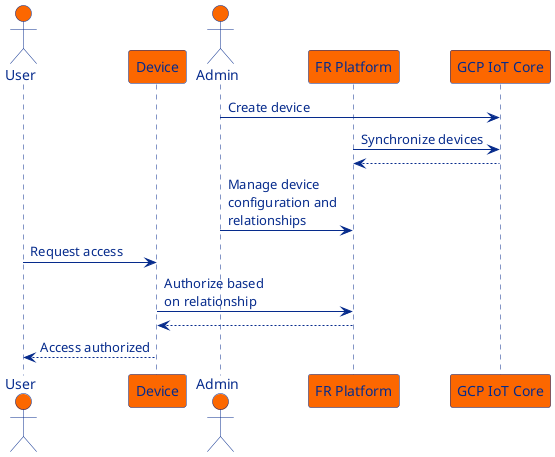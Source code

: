 @startuml

skinparam sequence {
    ArrowFontColor #062b8c
    ArrowColor #062b8c
    LifeLineBorderColor #062b8c

    ParticipantBorderColor #062b8c
    ParticipantBackgroundColor #fc6700
    ParticipantFontColor #062b8c

    ActorBorderColor #062b8c
    ActorBackgroundColor #fc6700
    ActorFontColor #062b8c
}

actor "User" as us
participant Device as dv
actor "Admin" as ad
participant "FR Platform" as fr
participant "GCP IoT Core" as gcp

ad -> gcp : Create device
fr -> gcp : Synchronize devices
gcp --> fr
ad -> fr : Manage device\nconfiguration and\nrelationships
us -> dv : Request access
dv -> fr : Authorize based \non relationship
fr --> dv
dv --> us : Access authorized

@enduml
